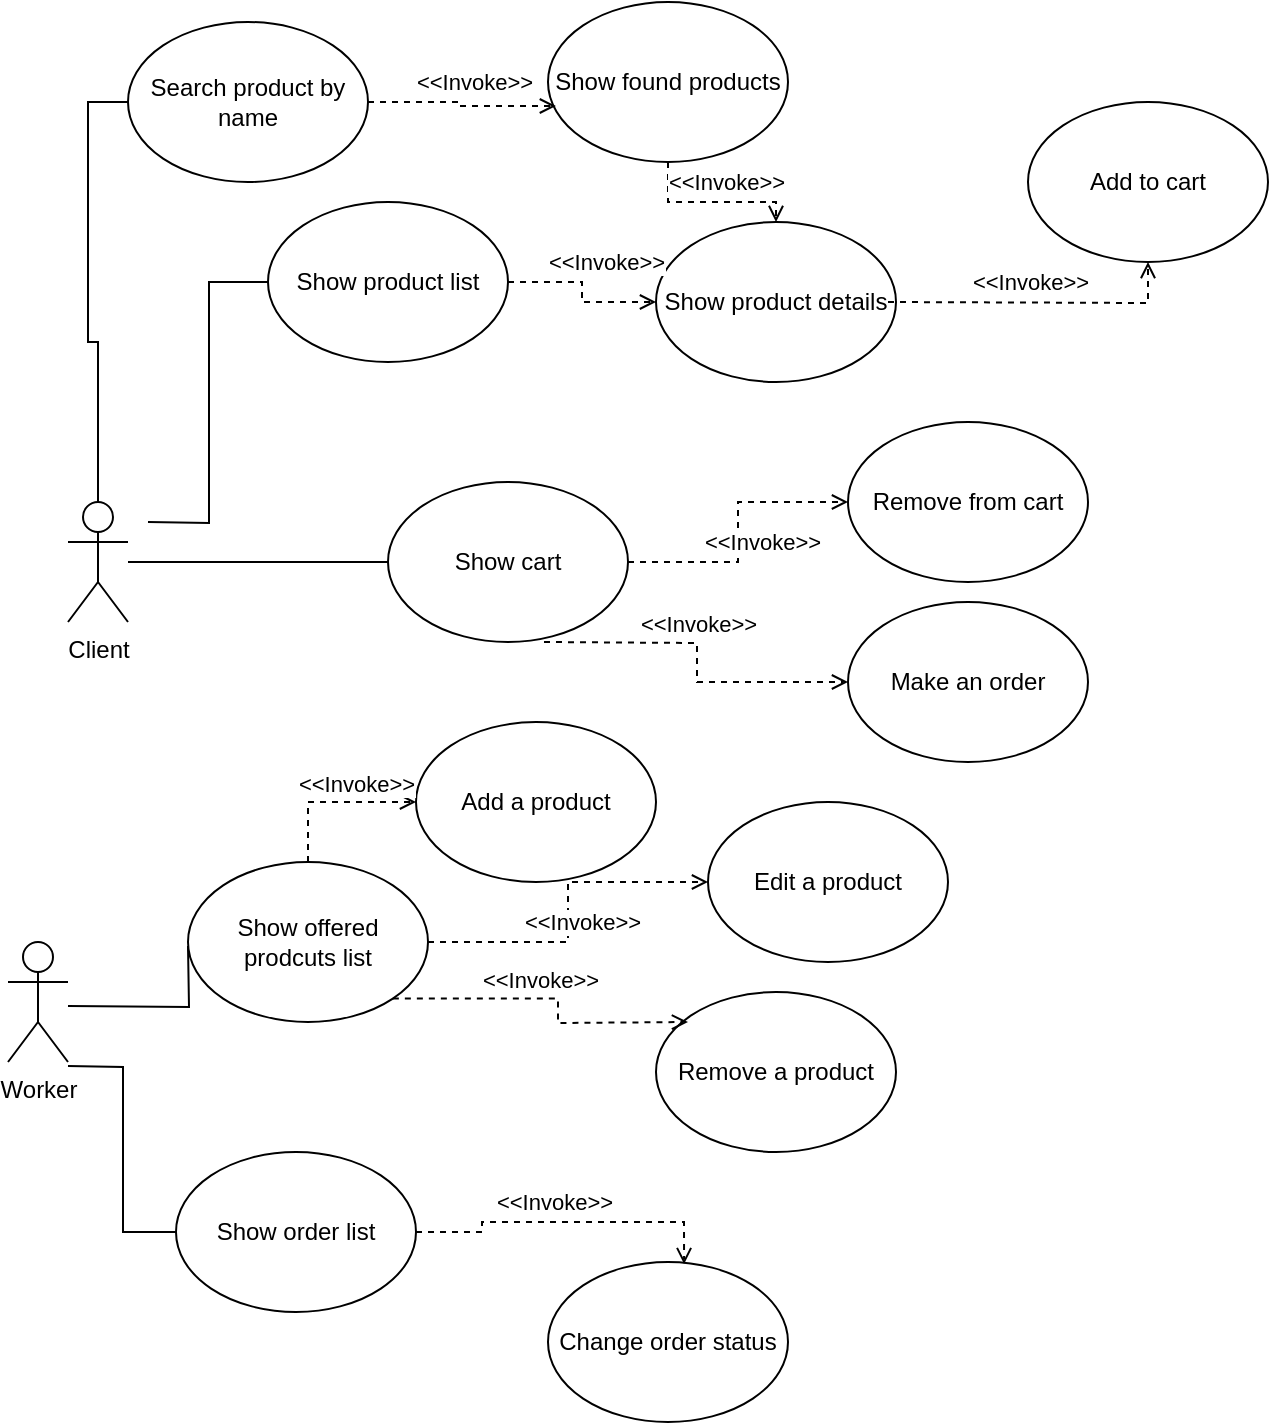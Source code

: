 <mxfile version="14.7.7" type="google"><diagram id="i7kxgIZQhKFR_6FKxCv2" name="Page-1"><mxGraphModel dx="1422" dy="762" grid="1" gridSize="10" guides="1" tooltips="1" connect="1" arrows="1" fold="1" page="1" pageScale="1" pageWidth="827" pageHeight="1169" math="0" shadow="0"><root><mxCell id="0"/><mxCell id="1" parent="0"/><mxCell id="C324oywHBu9Ttzj-fmh1-17" style="edgeStyle=orthogonalEdgeStyle;rounded=0;orthogonalLoop=1;jettySize=auto;html=1;entryX=0;entryY=0.5;entryDx=0;entryDy=0;endArrow=none;endFill=0;" edge="1" parent="1" source="C324oywHBu9Ttzj-fmh1-1" target="C324oywHBu9Ttzj-fmh1-7"><mxGeometry relative="1" as="geometry"/></mxCell><mxCell id="C324oywHBu9Ttzj-fmh1-18" style="edgeStyle=orthogonalEdgeStyle;rounded=0;orthogonalLoop=1;jettySize=auto;html=1;entryX=0;entryY=0.5;entryDx=0;entryDy=0;endArrow=none;endFill=0;" edge="1" parent="1" target="C324oywHBu9Ttzj-fmh1-6"><mxGeometry relative="1" as="geometry"><mxPoint x="160" y="270" as="sourcePoint"/></mxGeometry></mxCell><mxCell id="C324oywHBu9Ttzj-fmh1-29" style="edgeStyle=orthogonalEdgeStyle;rounded=0;orthogonalLoop=1;jettySize=auto;html=1;entryX=0;entryY=0.5;entryDx=0;entryDy=0;endArrow=none;endFill=0;" edge="1" parent="1" source="C324oywHBu9Ttzj-fmh1-1" target="C324oywHBu9Ttzj-fmh1-28"><mxGeometry relative="1" as="geometry"/></mxCell><mxCell id="C324oywHBu9Ttzj-fmh1-1" value="Client" style="shape=umlActor;verticalLabelPosition=bottom;verticalAlign=top;html=1;outlineConnect=0;" vertex="1" parent="1"><mxGeometry x="120" y="260" width="30" height="60" as="geometry"/></mxCell><mxCell id="C324oywHBu9Ttzj-fmh1-39" style="edgeStyle=orthogonalEdgeStyle;rounded=0;orthogonalLoop=1;jettySize=auto;html=1;entryX=0;entryY=0.5;entryDx=0;entryDy=0;endArrow=none;endFill=0;strokeColor=#000000;" edge="1" parent="1"><mxGeometry relative="1" as="geometry"><mxPoint x="120" y="512" as="sourcePoint"/><mxPoint x="180" y="482" as="targetPoint"/></mxGeometry></mxCell><mxCell id="C324oywHBu9Ttzj-fmh1-40" style="edgeStyle=orthogonalEdgeStyle;rounded=0;orthogonalLoop=1;jettySize=auto;html=1;entryX=0;entryY=0.5;entryDx=0;entryDy=0;endArrow=none;endFill=0;strokeColor=#000000;exitX=1;exitY=1;exitDx=0;exitDy=0;exitPerimeter=0;" edge="1" parent="1" target="C324oywHBu9Ttzj-fmh1-35"><mxGeometry relative="1" as="geometry"><mxPoint x="120" y="542" as="sourcePoint"/></mxGeometry></mxCell><mxCell id="C324oywHBu9Ttzj-fmh1-2" value="Worker" style="shape=umlActor;verticalLabelPosition=bottom;verticalAlign=top;html=1;outlineConnect=0;" vertex="1" parent="1"><mxGeometry x="90" y="480" width="30" height="60" as="geometry"/></mxCell><mxCell id="C324oywHBu9Ttzj-fmh1-6" value="Show product list" style="ellipse;whiteSpace=wrap;html=1;" vertex="1" parent="1"><mxGeometry x="220" y="110" width="120" height="80" as="geometry"/></mxCell><mxCell id="C324oywHBu9Ttzj-fmh1-15" style="edgeStyle=orthogonalEdgeStyle;rounded=0;orthogonalLoop=1;jettySize=auto;html=1;dashed=1;endArrow=open;endFill=0;" edge="1" parent="1" source="C324oywHBu9Ttzj-fmh1-7" target="C324oywHBu9Ttzj-fmh1-9"><mxGeometry relative="1" as="geometry"/></mxCell><mxCell id="C324oywHBu9Ttzj-fmh1-16" value="&amp;lt;&amp;lt;Invoke&amp;gt;&amp;gt;" style="edgeLabel;html=1;align=center;verticalAlign=middle;resizable=0;points=[];" vertex="1" connectable="0" parent="C324oywHBu9Ttzj-fmh1-15"><mxGeometry x="-0.356" y="-2" relative="1" as="geometry"><mxPoint x="22" y="-12" as="offset"/></mxGeometry></mxCell><mxCell id="C324oywHBu9Ttzj-fmh1-7" value="Show cart" style="ellipse;whiteSpace=wrap;html=1;" vertex="1" parent="1"><mxGeometry x="280" y="250" width="120" height="80" as="geometry"/></mxCell><mxCell id="C324oywHBu9Ttzj-fmh1-8" value="Add to cart" style="ellipse;whiteSpace=wrap;html=1;" vertex="1" parent="1"><mxGeometry x="600" y="60" width="120" height="80" as="geometry"/></mxCell><mxCell id="C324oywHBu9Ttzj-fmh1-9" value="Remove from cart" style="ellipse;whiteSpace=wrap;html=1;" vertex="1" parent="1"><mxGeometry x="510" y="220" width="120" height="80" as="geometry"/></mxCell><mxCell id="C324oywHBu9Ttzj-fmh1-19" value="Show product details" style="ellipse;whiteSpace=wrap;html=1;" vertex="1" parent="1"><mxGeometry x="414" y="120" width="120" height="80" as="geometry"/></mxCell><mxCell id="C324oywHBu9Ttzj-fmh1-21" style="edgeStyle=orthogonalEdgeStyle;rounded=0;orthogonalLoop=1;jettySize=auto;html=1;dashed=1;endArrow=open;endFill=0;exitX=1;exitY=0.5;exitDx=0;exitDy=0;entryX=0;entryY=0.5;entryDx=0;entryDy=0;" edge="1" parent="1" source="C324oywHBu9Ttzj-fmh1-6" target="C324oywHBu9Ttzj-fmh1-19"><mxGeometry relative="1" as="geometry"><mxPoint x="430" y="340" as="sourcePoint"/><mxPoint x="610" y="340" as="targetPoint"/></mxGeometry></mxCell><mxCell id="C324oywHBu9Ttzj-fmh1-22" value="&amp;lt;&amp;lt;Invoke&amp;gt;&amp;gt;" style="edgeLabel;html=1;align=center;verticalAlign=middle;resizable=0;points=[];" vertex="1" connectable="0" parent="C324oywHBu9Ttzj-fmh1-21"><mxGeometry x="-0.356" y="-2" relative="1" as="geometry"><mxPoint x="22" y="-12" as="offset"/></mxGeometry></mxCell><mxCell id="C324oywHBu9Ttzj-fmh1-24" style="edgeStyle=orthogonalEdgeStyle;rounded=0;orthogonalLoop=1;jettySize=auto;html=1;dashed=1;endArrow=open;endFill=0;entryX=0.5;entryY=1;entryDx=0;entryDy=0;" edge="1" parent="1" target="C324oywHBu9Ttzj-fmh1-8"><mxGeometry relative="1" as="geometry"><mxPoint x="530" y="160" as="sourcePoint"/><mxPoint x="424" y="170" as="targetPoint"/></mxGeometry></mxCell><mxCell id="C324oywHBu9Ttzj-fmh1-25" value="&amp;lt;&amp;lt;Invoke&amp;gt;&amp;gt;" style="edgeLabel;html=1;align=center;verticalAlign=middle;resizable=0;points=[];" vertex="1" connectable="0" parent="C324oywHBu9Ttzj-fmh1-24"><mxGeometry x="-0.356" y="-2" relative="1" as="geometry"><mxPoint x="22" y="-12" as="offset"/></mxGeometry></mxCell><mxCell id="C324oywHBu9Ttzj-fmh1-27" value="Show offered prodcuts list" style="ellipse;whiteSpace=wrap;html=1;" vertex="1" parent="1"><mxGeometry x="180" y="440" width="120" height="80" as="geometry"/></mxCell><mxCell id="C324oywHBu9Ttzj-fmh1-28" value="Search product by name" style="ellipse;whiteSpace=wrap;html=1;" vertex="1" parent="1"><mxGeometry x="150" y="20" width="120" height="80" as="geometry"/></mxCell><mxCell id="C324oywHBu9Ttzj-fmh1-30" value="Show found products" style="ellipse;whiteSpace=wrap;html=1;" vertex="1" parent="1"><mxGeometry x="360" y="10" width="120" height="80" as="geometry"/></mxCell><mxCell id="C324oywHBu9Ttzj-fmh1-31" style="edgeStyle=orthogonalEdgeStyle;rounded=0;orthogonalLoop=1;jettySize=auto;html=1;dashed=1;endArrow=open;endFill=0;exitX=1;exitY=0.5;exitDx=0;exitDy=0;entryX=0.033;entryY=0.65;entryDx=0;entryDy=0;entryPerimeter=0;" edge="1" parent="1" source="C324oywHBu9Ttzj-fmh1-28" target="C324oywHBu9Ttzj-fmh1-30"><mxGeometry relative="1" as="geometry"><mxPoint x="350" y="160" as="sourcePoint"/><mxPoint x="350" y="60" as="targetPoint"/></mxGeometry></mxCell><mxCell id="C324oywHBu9Ttzj-fmh1-32" value="&amp;lt;&amp;lt;Invoke&amp;gt;&amp;gt;" style="edgeLabel;html=1;align=center;verticalAlign=middle;resizable=0;points=[];" vertex="1" connectable="0" parent="C324oywHBu9Ttzj-fmh1-31"><mxGeometry x="-0.356" y="-2" relative="1" as="geometry"><mxPoint x="22" y="-12" as="offset"/></mxGeometry></mxCell><mxCell id="C324oywHBu9Ttzj-fmh1-33" style="edgeStyle=orthogonalEdgeStyle;rounded=0;orthogonalLoop=1;jettySize=auto;html=1;dashed=1;endArrow=open;endFill=0;exitX=0.5;exitY=1;exitDx=0;exitDy=0;entryX=0.5;entryY=0;entryDx=0;entryDy=0;" edge="1" parent="1" source="C324oywHBu9Ttzj-fmh1-30" target="C324oywHBu9Ttzj-fmh1-19"><mxGeometry relative="1" as="geometry"><mxPoint x="360" y="170" as="sourcePoint"/><mxPoint x="434" y="180" as="targetPoint"/></mxGeometry></mxCell><mxCell id="C324oywHBu9Ttzj-fmh1-34" value="&amp;lt;&amp;lt;Invoke&amp;gt;&amp;gt;" style="edgeLabel;html=1;align=center;verticalAlign=middle;resizable=0;points=[];" vertex="1" connectable="0" parent="C324oywHBu9Ttzj-fmh1-33"><mxGeometry x="-0.356" y="-2" relative="1" as="geometry"><mxPoint x="22" y="-12" as="offset"/></mxGeometry></mxCell><mxCell id="C324oywHBu9Ttzj-fmh1-35" value="Show order list" style="ellipse;whiteSpace=wrap;html=1;" vertex="1" parent="1"><mxGeometry x="174" y="585" width="120" height="80" as="geometry"/></mxCell><mxCell id="C324oywHBu9Ttzj-fmh1-36" value="Make an order" style="ellipse;whiteSpace=wrap;html=1;" vertex="1" parent="1"><mxGeometry x="510" y="310" width="120" height="80" as="geometry"/></mxCell><mxCell id="C324oywHBu9Ttzj-fmh1-37" style="edgeStyle=orthogonalEdgeStyle;rounded=0;orthogonalLoop=1;jettySize=auto;html=1;dashed=1;endArrow=open;endFill=0;entryX=0;entryY=0.5;entryDx=0;entryDy=0;" edge="1" parent="1" target="C324oywHBu9Ttzj-fmh1-36"><mxGeometry relative="1" as="geometry"><mxPoint x="358" y="330" as="sourcePoint"/><mxPoint x="520" y="270" as="targetPoint"/></mxGeometry></mxCell><mxCell id="C324oywHBu9Ttzj-fmh1-38" value="&amp;lt;&amp;lt;Invoke&amp;gt;&amp;gt;" style="edgeLabel;html=1;align=center;verticalAlign=middle;resizable=0;points=[];" vertex="1" connectable="0" parent="C324oywHBu9Ttzj-fmh1-37"><mxGeometry x="-0.356" y="-2" relative="1" as="geometry"><mxPoint x="22" y="-12" as="offset"/></mxGeometry></mxCell><mxCell id="C324oywHBu9Ttzj-fmh1-41" value="Add a product" style="ellipse;whiteSpace=wrap;html=1;" vertex="1" parent="1"><mxGeometry x="294" y="370" width="120" height="80" as="geometry"/></mxCell><mxCell id="C324oywHBu9Ttzj-fmh1-42" value="Edit a product" style="ellipse;whiteSpace=wrap;html=1;" vertex="1" parent="1"><mxGeometry x="440" y="410" width="120" height="80" as="geometry"/></mxCell><mxCell id="C324oywHBu9Ttzj-fmh1-43" value="Remove a product" style="ellipse;whiteSpace=wrap;html=1;" vertex="1" parent="1"><mxGeometry x="414" y="505" width="120" height="80" as="geometry"/></mxCell><mxCell id="C324oywHBu9Ttzj-fmh1-44" style="edgeStyle=orthogonalEdgeStyle;rounded=0;orthogonalLoop=1;jettySize=auto;html=1;dashed=1;endArrow=open;endFill=0;entryX=0;entryY=0.5;entryDx=0;entryDy=0;exitX=0.5;exitY=0;exitDx=0;exitDy=0;" edge="1" parent="1" source="C324oywHBu9Ttzj-fmh1-27" target="C324oywHBu9Ttzj-fmh1-41"><mxGeometry relative="1" as="geometry"><mxPoint x="368" y="340" as="sourcePoint"/><mxPoint x="520" y="360" as="targetPoint"/></mxGeometry></mxCell><mxCell id="C324oywHBu9Ttzj-fmh1-45" value="&amp;lt;&amp;lt;Invoke&amp;gt;&amp;gt;" style="edgeLabel;html=1;align=center;verticalAlign=middle;resizable=0;points=[];" vertex="1" connectable="0" parent="C324oywHBu9Ttzj-fmh1-44"><mxGeometry x="-0.356" y="-2" relative="1" as="geometry"><mxPoint x="22" y="-12" as="offset"/></mxGeometry></mxCell><mxCell id="C324oywHBu9Ttzj-fmh1-46" style="edgeStyle=orthogonalEdgeStyle;rounded=0;orthogonalLoop=1;jettySize=auto;html=1;dashed=1;endArrow=open;endFill=0;entryX=0;entryY=0.5;entryDx=0;entryDy=0;exitX=1;exitY=0.5;exitDx=0;exitDy=0;" edge="1" parent="1" source="C324oywHBu9Ttzj-fmh1-27" target="C324oywHBu9Ttzj-fmh1-42"><mxGeometry relative="1" as="geometry"><mxPoint x="378" y="350" as="sourcePoint"/><mxPoint x="530" y="370" as="targetPoint"/></mxGeometry></mxCell><mxCell id="C324oywHBu9Ttzj-fmh1-47" value="&amp;lt;&amp;lt;Invoke&amp;gt;&amp;gt;" style="edgeLabel;html=1;align=center;verticalAlign=middle;resizable=0;points=[];" vertex="1" connectable="0" parent="C324oywHBu9Ttzj-fmh1-46"><mxGeometry x="-0.356" y="-2" relative="1" as="geometry"><mxPoint x="22" y="-12" as="offset"/></mxGeometry></mxCell><mxCell id="C324oywHBu9Ttzj-fmh1-48" style="edgeStyle=orthogonalEdgeStyle;rounded=0;orthogonalLoop=1;jettySize=auto;html=1;dashed=1;endArrow=open;endFill=0;exitX=1;exitY=1;exitDx=0;exitDy=0;" edge="1" parent="1" source="C324oywHBu9Ttzj-fmh1-27"><mxGeometry relative="1" as="geometry"><mxPoint x="388" y="360" as="sourcePoint"/><mxPoint x="430" y="520" as="targetPoint"/></mxGeometry></mxCell><mxCell id="C324oywHBu9Ttzj-fmh1-49" value="&amp;lt;&amp;lt;Invoke&amp;gt;&amp;gt;" style="edgeLabel;html=1;align=center;verticalAlign=middle;resizable=0;points=[];" vertex="1" connectable="0" parent="C324oywHBu9Ttzj-fmh1-48"><mxGeometry x="-0.356" y="-2" relative="1" as="geometry"><mxPoint x="22" y="-12" as="offset"/></mxGeometry></mxCell><mxCell id="C324oywHBu9Ttzj-fmh1-50" value="Change order status" style="ellipse;whiteSpace=wrap;html=1;" vertex="1" parent="1"><mxGeometry x="360" y="640" width="120" height="80" as="geometry"/></mxCell><mxCell id="C324oywHBu9Ttzj-fmh1-52" style="edgeStyle=orthogonalEdgeStyle;rounded=0;orthogonalLoop=1;jettySize=auto;html=1;dashed=1;endArrow=open;endFill=0;exitX=1;exitY=0.5;exitDx=0;exitDy=0;entryX=0.567;entryY=0.013;entryDx=0;entryDy=0;entryPerimeter=0;" edge="1" parent="1" source="C324oywHBu9Ttzj-fmh1-35" target="C324oywHBu9Ttzj-fmh1-50"><mxGeometry relative="1" as="geometry"><mxPoint x="292.426" y="518.284" as="sourcePoint"/><mxPoint x="440" y="530" as="targetPoint"/></mxGeometry></mxCell><mxCell id="C324oywHBu9Ttzj-fmh1-53" value="&amp;lt;&amp;lt;Invoke&amp;gt;&amp;gt;" style="edgeLabel;html=1;align=center;verticalAlign=middle;resizable=0;points=[];" vertex="1" connectable="0" parent="C324oywHBu9Ttzj-fmh1-52"><mxGeometry x="-0.356" y="-2" relative="1" as="geometry"><mxPoint x="22" y="-12" as="offset"/></mxGeometry></mxCell></root></mxGraphModel></diagram></mxfile>